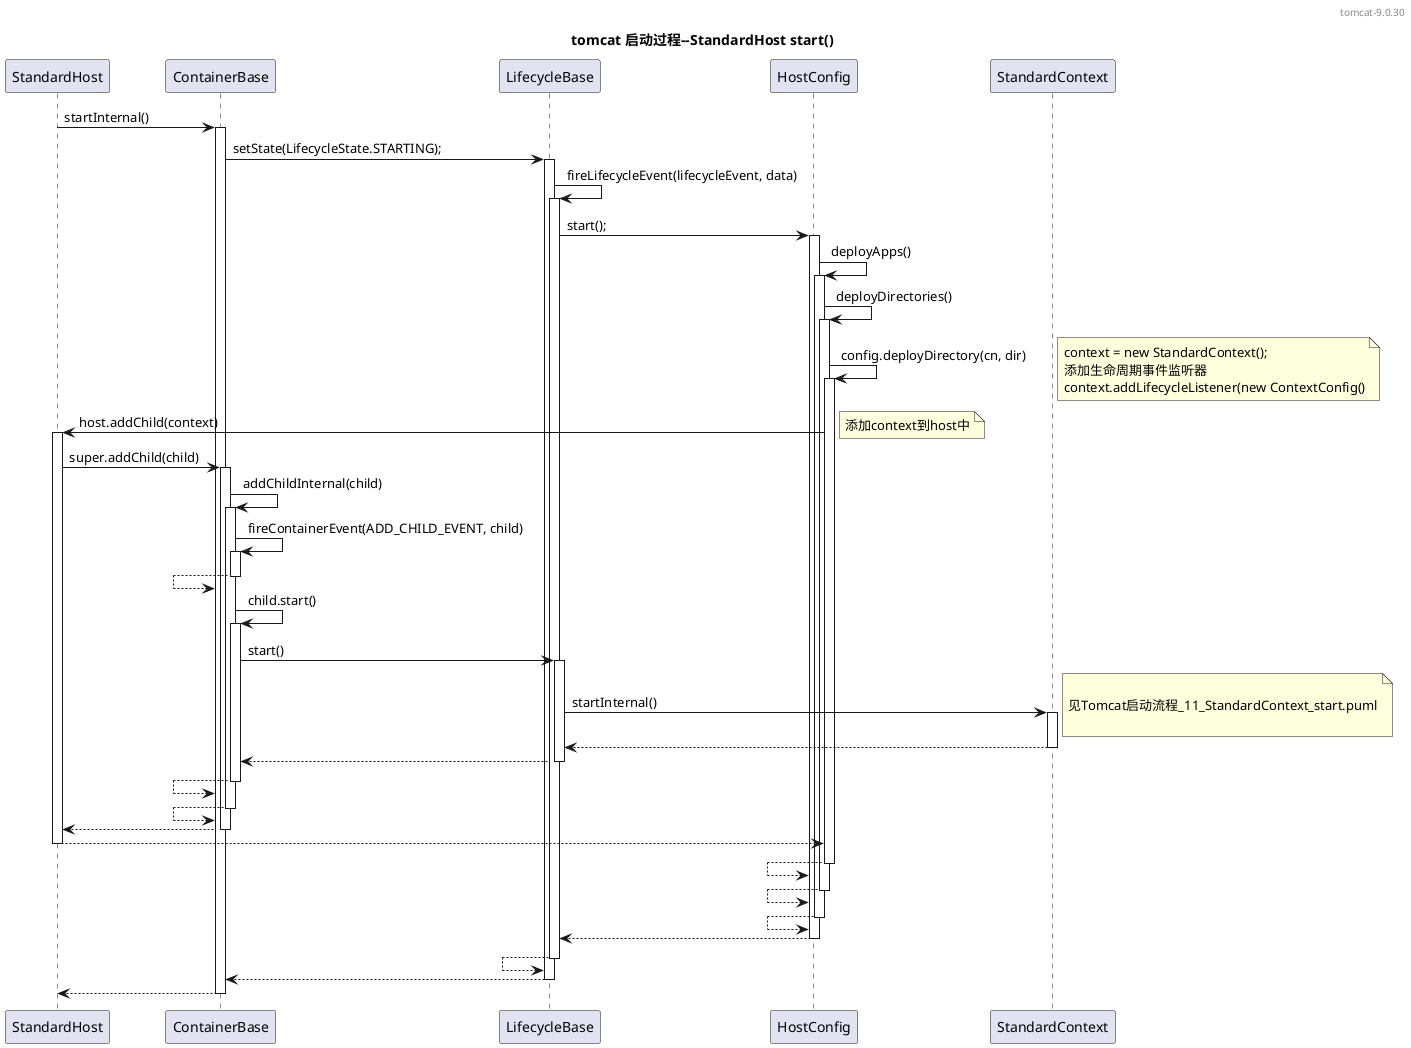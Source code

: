 @startuml

header tomcat-9.0.30

title tomcat 启动过程--StandardHost start()

StandardHost -> ContainerBase++: startInternal()
    ContainerBase -> LifecycleBase++: setState(LifecycleState.STARTING);
        LifecycleBase -> LifecycleBase++: fireLifecycleEvent(lifecycleEvent, data)
        LifecycleBase -> HostConfig++: start();
        HostConfig -> HostConfig++: deployApps()
        HostConfig -> HostConfig++: deployDirectories()
        HostConfig -> HostConfig++: config.deployDirectory(cn, dir)
        note right
            context = new StandardContext();
            添加生命周期事件监听器
            context.addLifecycleListener(new ContextConfig()
        end note
            HostConfig ->  StandardHost++:  host.addChild(context)
            note right
            添加context到host中
            end note
            StandardHost -> ContainerBase++: super.addChild(child)
            ContainerBase -> ContainerBase++: addChildInternal(child)

            ContainerBase -> ContainerBase++:  fireContainerEvent(ADD_CHILD_EVENT, child)
            ContainerBase <--  ContainerBase--

            ContainerBase -> ContainerBase++:   child.start()
            ContainerBase -> LifecycleBase++:   start()
            LifecycleBase -> StandardContext++:   startInternal()
            note right

            见Tomcat启动流程_11_StandardContext_start.puml

            end note
            LifecycleBase <--  StandardContext--
            ContainerBase <--  LifecycleBase--
            ContainerBase <--  ContainerBase--
            ContainerBase <--  ContainerBase--
            StandardHost <--  ContainerBase--
            HostConfig <--  StandardHost--

        HostConfig <-- HostConfig--
        HostConfig <-- HostConfig--
        HostConfig <-- HostConfig--
        LifecycleBase <-- HostConfig--
        LifecycleBase <-- LifecycleBase--
    ContainerBase <-- LifecycleBase--
StandardHost <-- ContainerBase--


@enduml